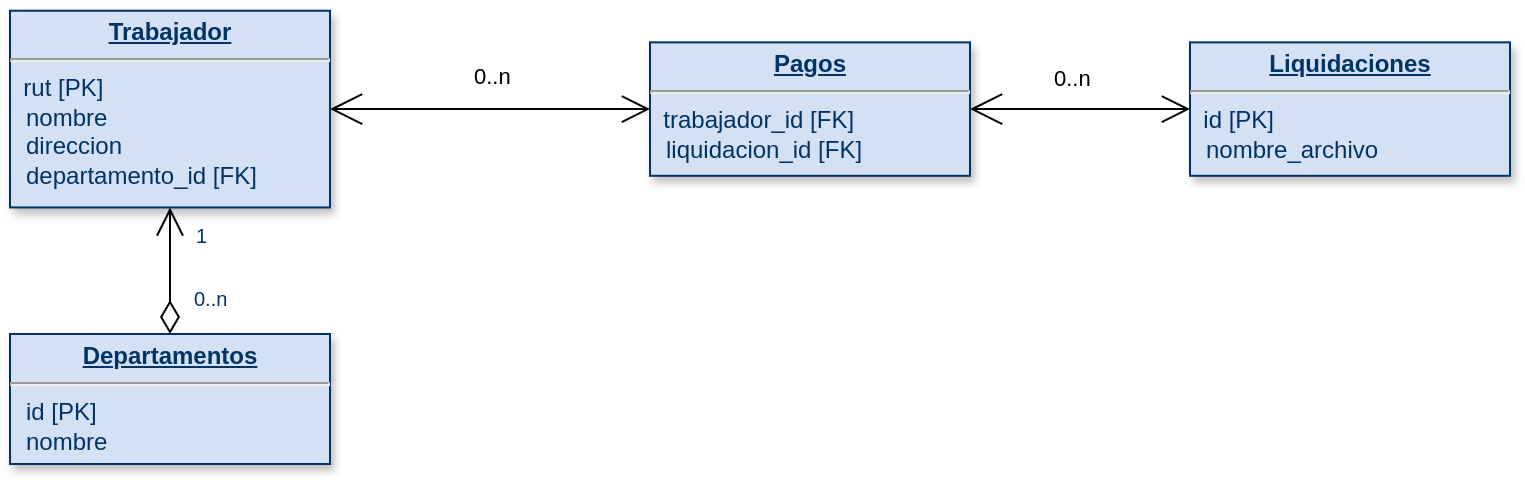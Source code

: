 <mxfile version="13.9.9" type="device"><diagram name="Page-1" id="efa7a0a1-bf9b-a30e-e6df-94a7791c09e9"><mxGraphModel dx="869" dy="466" grid="1" gridSize="10" guides="1" tooltips="1" connect="1" arrows="1" fold="1" page="1" pageScale="1" pageWidth="826" pageHeight="1169" background="#ffffff" math="0" shadow="0"><root><mxCell id="0"/><mxCell id="1" parent="0"/><mxCell id="21" value="&lt;p style=&quot;margin: 0px ; margin-top: 4px ; text-align: center ; text-decoration: underline&quot;&gt;&lt;strong&gt;Departamentos&lt;br&gt;&lt;/strong&gt;&lt;/p&gt;&lt;hr&gt;&lt;p style=&quot;margin: 0px ; margin-left: 8px&quot;&gt;id [PK]&lt;/p&gt;&lt;p style=&quot;margin: 0px ; margin-left: 8px&quot;&gt;nombre&lt;br&gt;&lt;/p&gt;" style="verticalAlign=top;align=left;overflow=fill;fontSize=12;fontFamily=Helvetica;html=1;strokeColor=#003366;shadow=1;fillColor=#D4E1F5;fontColor=#003366" parent="1" vertex="1"><mxGeometry x="40" y="200" width="160" height="65" as="geometry"/></mxCell><mxCell id="25" value="&lt;p style=&quot;margin: 0px ; margin-top: 4px ; text-align: center ; text-decoration: underline&quot;&gt;&lt;strong&gt;Trabajador&lt;br&gt;&lt;/strong&gt;&lt;/p&gt;&lt;hr&gt;&amp;nbsp; rut [PK]&lt;br&gt;&lt;p style=&quot;margin: 0px ; margin-left: 8px&quot;&gt;nombre&lt;br&gt;&lt;/p&gt;&lt;p style=&quot;margin: 0px ; margin-left: 8px&quot;&gt;direccion&lt;/p&gt;&lt;p style=&quot;margin: 0px ; margin-left: 8px&quot;&gt;departamento_id [FK]&lt;br&gt;&lt;/p&gt;" style="verticalAlign=top;align=left;overflow=fill;fontSize=12;fontFamily=Helvetica;html=1;strokeColor=#003366;shadow=1;fillColor=#D4E1F5;fontColor=#003366" parent="1" vertex="1"><mxGeometry x="40" y="38.36" width="160" height="98.36" as="geometry"/></mxCell><mxCell id="90" value="" style="endArrow=open;endSize=12;startArrow=diamondThin;startSize=14;startFill=0;edgeStyle=orthogonalEdgeStyle;entryX=0.5;entryY=1;entryDx=0;entryDy=0;exitX=0.5;exitY=0;exitDx=0;exitDy=0;" parent="1" source="21" target="25" edge="1"><mxGeometry x="620" y="260" as="geometry"><mxPoint x="100" y="170" as="sourcePoint"/><mxPoint x="90" y="160" as="targetPoint"/></mxGeometry></mxCell><mxCell id="91" value="0..n" style="resizable=0;align=left;verticalAlign=top;labelBackgroundColor=#ffffff;fontSize=10;strokeColor=#003366;shadow=1;fillColor=#D4E1F5;fontColor=#003366" parent="90" connectable="0" vertex="1"><mxGeometry x="-1" relative="1" as="geometry"><mxPoint x="10" y="-30" as="offset"/></mxGeometry></mxCell><mxCell id="92" value="1" style="resizable=0;align=right;verticalAlign=top;labelBackgroundColor=#ffffff;fontSize=10;strokeColor=#003366;shadow=1;fillColor=#D4E1F5;fontColor=#003366" parent="90" connectable="0" vertex="1"><mxGeometry x="1" relative="1" as="geometry"><mxPoint x="20" y="2.0" as="offset"/></mxGeometry></mxCell><mxCell id="ffxnXLGkmE4xVRq57p5g-114" value="&lt;p style=&quot;margin: 0px ; margin-top: 4px ; text-align: center ; text-decoration: underline&quot;&gt;&lt;strong&gt;Liquidaciones&lt;br&gt;&lt;/strong&gt;&lt;/p&gt;&lt;hr&gt;&amp;nbsp; id [PK]&lt;br&gt;&lt;p style=&quot;margin: 0px ; margin-left: 8px&quot;&gt;nombre_archivo&lt;br&gt;&lt;/p&gt;" style="verticalAlign=top;align=left;overflow=fill;fontSize=12;fontFamily=Helvetica;html=1;strokeColor=#003366;shadow=1;fillColor=#D4E1F5;fontColor=#003366" parent="1" vertex="1"><mxGeometry x="630" y="54.18" width="160" height="66.72" as="geometry"/></mxCell><mxCell id="ffxnXLGkmE4xVRq57p5g-115" value="&lt;p style=&quot;margin: 0px ; margin-top: 4px ; text-align: center ; text-decoration: underline&quot;&gt;&lt;strong&gt;Pagos&lt;br&gt;&lt;/strong&gt;&lt;/p&gt;&lt;hr&gt;&amp;nbsp; trabajador_id [FK]&lt;br&gt;&lt;p style=&quot;margin: 0px ; margin-left: 8px&quot;&gt;liquidacion_id [FK]&lt;br&gt;&lt;/p&gt;" style="verticalAlign=top;align=left;overflow=fill;fontSize=12;fontFamily=Helvetica;html=1;strokeColor=#003366;shadow=1;fillColor=#D4E1F5;fontColor=#003366" parent="1" vertex="1"><mxGeometry x="360" y="54.18" width="160" height="66.72" as="geometry"/></mxCell><mxCell id="ffxnXLGkmE4xVRq57p5g-116" value="" style="endArrow=open;html=1;endSize=12;startArrow=open;startSize=14;startFill=0;edgeStyle=orthogonalEdgeStyle;entryX=0;entryY=0.5;entryDx=0;entryDy=0;exitX=1;exitY=0.5;exitDx=0;exitDy=0;" parent="1" source="25" target="ffxnXLGkmE4xVRq57p5g-115" edge="1"><mxGeometry relative="1" as="geometry"><mxPoint x="230" y="110" as="sourcePoint"/><mxPoint x="320" y="90" as="targetPoint"/></mxGeometry></mxCell><mxCell id="ffxnXLGkmE4xVRq57p5g-117" value="0..n" style="edgeLabel;resizable=0;html=1;align=left;verticalAlign=top;" parent="ffxnXLGkmE4xVRq57p5g-116" connectable="0" vertex="1"><mxGeometry x="-1" relative="1" as="geometry"><mxPoint x="70" y="-30" as="offset"/></mxGeometry></mxCell><mxCell id="ffxnXLGkmE4xVRq57p5g-119" value="" style="endArrow=open;html=1;endSize=12;startArrow=open;startSize=14;startFill=0;edgeStyle=orthogonalEdgeStyle;exitX=1;exitY=0.5;exitDx=0;exitDy=0;entryX=0;entryY=0.5;entryDx=0;entryDy=0;" parent="1" source="ffxnXLGkmE4xVRq57p5g-115" target="ffxnXLGkmE4xVRq57p5g-114" edge="1"><mxGeometry relative="1" as="geometry"><mxPoint x="490" y="89" as="sourcePoint"/><mxPoint x="600" y="100" as="targetPoint"/></mxGeometry></mxCell><mxCell id="ffxnXLGkmE4xVRq57p5g-120" value="0..n" style="edgeLabel;resizable=0;html=1;align=left;verticalAlign=top;" parent="ffxnXLGkmE4xVRq57p5g-119" connectable="0" vertex="1"><mxGeometry x="-1" relative="1" as="geometry"><mxPoint x="40" y="-28.68" as="offset"/></mxGeometry></mxCell></root></mxGraphModel></diagram></mxfile>